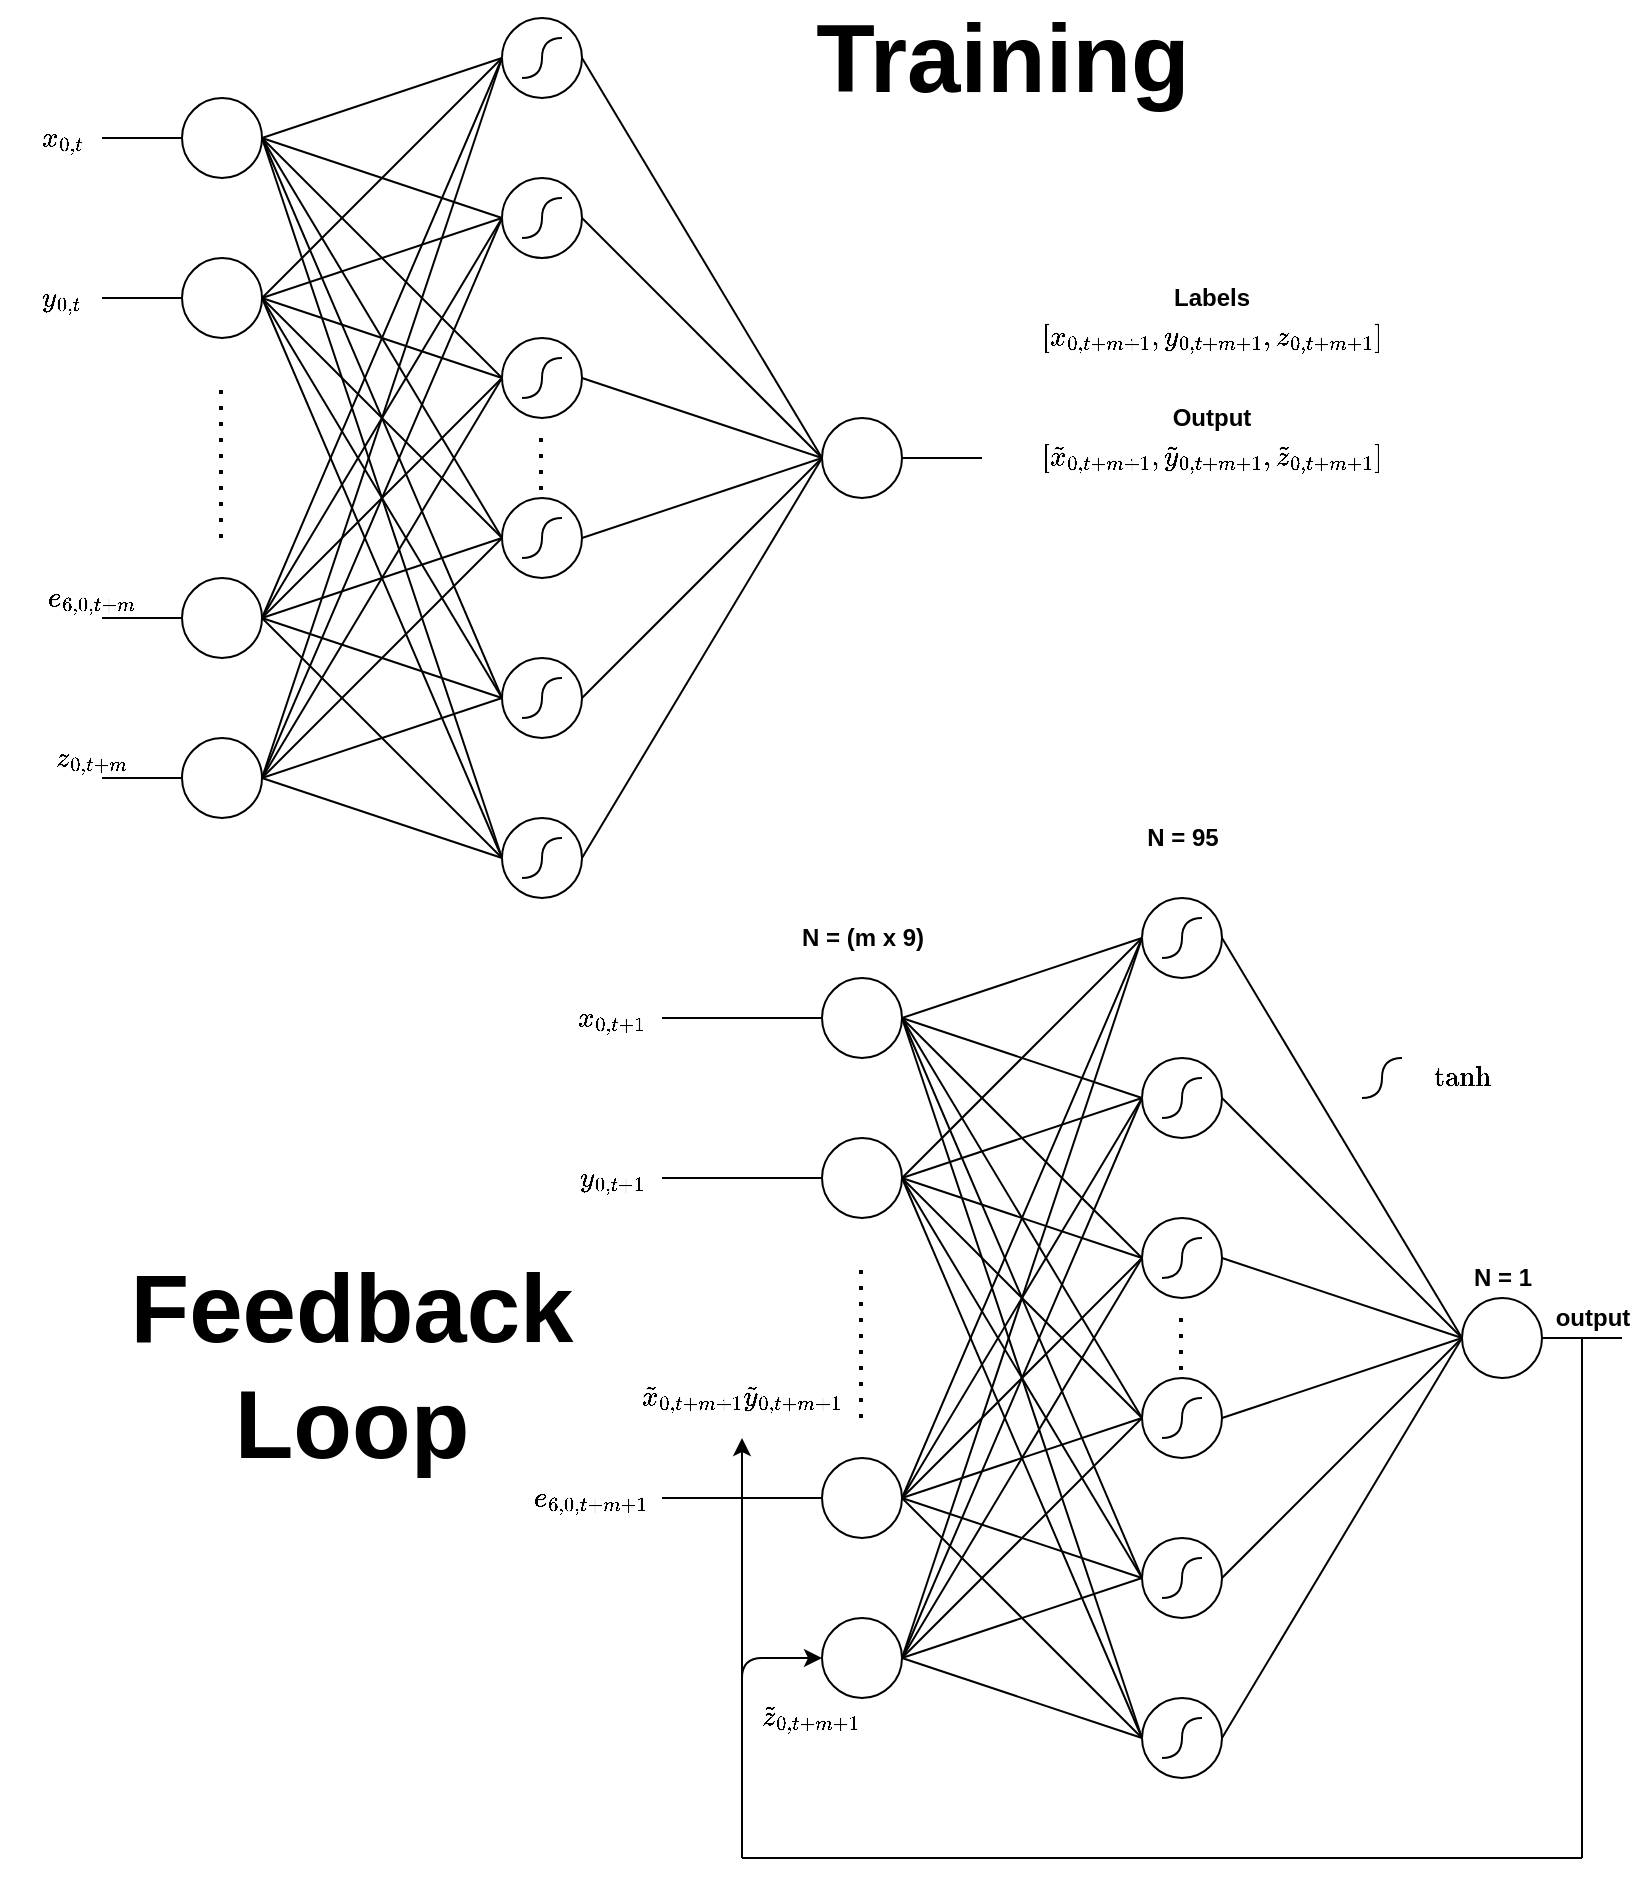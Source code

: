 <mxfile version="14.6.13" type="github">
  <diagram id="75dPjm92f2IvRjKOl9X8" name="Page-1">
    <mxGraphModel dx="1350" dy="804" grid="1" gridSize="10" guides="1" tooltips="1" connect="1" arrows="1" fold="1" page="1" pageScale="1" pageWidth="850" pageHeight="1100" math="1" shadow="0">
      <root>
        <mxCell id="0" />
        <mxCell id="1" parent="0" />
        <mxCell id="PwbdBzScDT-NYEQdXH_i-1" value="" style="ellipse;whiteSpace=wrap;html=1;aspect=fixed;" parent="1" vertex="1">
          <mxGeometry x="90" y="280" width="40" height="40" as="geometry" />
        </mxCell>
        <mxCell id="PwbdBzScDT-NYEQdXH_i-7" value="" style="ellipse;whiteSpace=wrap;html=1;aspect=fixed;" parent="1" vertex="1">
          <mxGeometry x="90" y="200" width="40" height="40" as="geometry" />
        </mxCell>
        <mxCell id="PwbdBzScDT-NYEQdXH_i-8" value="" style="ellipse;whiteSpace=wrap;html=1;aspect=fixed;" parent="1" vertex="1">
          <mxGeometry x="90" y="440" width="40" height="40" as="geometry" />
        </mxCell>
        <mxCell id="PwbdBzScDT-NYEQdXH_i-9" value="" style="ellipse;whiteSpace=wrap;html=1;aspect=fixed;" parent="1" vertex="1">
          <mxGeometry x="90" y="520" width="40" height="40" as="geometry" />
        </mxCell>
        <mxCell id="PwbdBzScDT-NYEQdXH_i-10" value="" style="endArrow=none;dashed=1;html=1;dashPattern=1 3;strokeWidth=2;" parent="1" edge="1">
          <mxGeometry width="50" height="50" relative="1" as="geometry">
            <mxPoint x="109.5" y="420" as="sourcePoint" />
            <mxPoint x="109.5" y="340" as="targetPoint" />
          </mxGeometry>
        </mxCell>
        <mxCell id="PwbdBzScDT-NYEQdXH_i-12" value="" style="ellipse;whiteSpace=wrap;html=1;aspect=fixed;" parent="1" vertex="1">
          <mxGeometry x="250" y="160" width="40" height="40" as="geometry" />
        </mxCell>
        <mxCell id="PwbdBzScDT-NYEQdXH_i-13" value="" style="ellipse;whiteSpace=wrap;html=1;aspect=fixed;" parent="1" vertex="1">
          <mxGeometry x="250" y="240" width="40" height="40" as="geometry" />
        </mxCell>
        <mxCell id="PwbdBzScDT-NYEQdXH_i-14" value="" style="ellipse;whiteSpace=wrap;html=1;aspect=fixed;" parent="1" vertex="1">
          <mxGeometry x="250" y="320" width="40" height="40" as="geometry" />
        </mxCell>
        <mxCell id="PwbdBzScDT-NYEQdXH_i-15" value="" style="ellipse;whiteSpace=wrap;html=1;aspect=fixed;" parent="1" vertex="1">
          <mxGeometry x="250" y="400" width="40" height="40" as="geometry" />
        </mxCell>
        <mxCell id="PwbdBzScDT-NYEQdXH_i-16" value="" style="ellipse;whiteSpace=wrap;html=1;aspect=fixed;" parent="1" vertex="1">
          <mxGeometry x="250" y="480" width="40" height="40" as="geometry" />
        </mxCell>
        <mxCell id="PwbdBzScDT-NYEQdXH_i-17" value="" style="ellipse;whiteSpace=wrap;html=1;aspect=fixed;" parent="1" vertex="1">
          <mxGeometry x="250" y="560" width="40" height="40" as="geometry" />
        </mxCell>
        <mxCell id="PwbdBzScDT-NYEQdXH_i-18" value="" style="endArrow=none;dashed=1;html=1;dashPattern=1 3;strokeWidth=2;" parent="1" edge="1">
          <mxGeometry width="50" height="50" relative="1" as="geometry">
            <mxPoint x="269.5" y="396" as="sourcePoint" />
            <mxPoint x="269.5" y="366" as="targetPoint" />
          </mxGeometry>
        </mxCell>
        <mxCell id="PwbdBzScDT-NYEQdXH_i-19" value="" style="endArrow=none;html=1;exitX=1;exitY=0.5;exitDx=0;exitDy=0;entryX=0;entryY=0.5;entryDx=0;entryDy=0;" parent="1" source="PwbdBzScDT-NYEQdXH_i-7" target="PwbdBzScDT-NYEQdXH_i-12" edge="1">
          <mxGeometry width="50" height="50" relative="1" as="geometry">
            <mxPoint x="160" y="240" as="sourcePoint" />
            <mxPoint x="210" y="190" as="targetPoint" />
          </mxGeometry>
        </mxCell>
        <mxCell id="PwbdBzScDT-NYEQdXH_i-20" value="" style="endArrow=none;html=1;exitX=1;exitY=0.5;exitDx=0;exitDy=0;entryX=0;entryY=0.5;entryDx=0;entryDy=0;" parent="1" source="PwbdBzScDT-NYEQdXH_i-7" target="PwbdBzScDT-NYEQdXH_i-13" edge="1">
          <mxGeometry width="50" height="50" relative="1" as="geometry">
            <mxPoint x="140" y="230" as="sourcePoint" />
            <mxPoint x="260" y="190" as="targetPoint" />
          </mxGeometry>
        </mxCell>
        <mxCell id="PwbdBzScDT-NYEQdXH_i-21" value="" style="endArrow=none;html=1;exitX=1;exitY=0.5;exitDx=0;exitDy=0;entryX=0;entryY=0.5;entryDx=0;entryDy=0;" parent="1" source="PwbdBzScDT-NYEQdXH_i-7" target="PwbdBzScDT-NYEQdXH_i-14" edge="1">
          <mxGeometry width="50" height="50" relative="1" as="geometry">
            <mxPoint x="140" y="230" as="sourcePoint" />
            <mxPoint x="260" y="270" as="targetPoint" />
          </mxGeometry>
        </mxCell>
        <mxCell id="PwbdBzScDT-NYEQdXH_i-22" value="" style="endArrow=none;html=1;exitX=1;exitY=0.5;exitDx=0;exitDy=0;entryX=0;entryY=0.5;entryDx=0;entryDy=0;" parent="1" source="PwbdBzScDT-NYEQdXH_i-7" target="PwbdBzScDT-NYEQdXH_i-15" edge="1">
          <mxGeometry width="50" height="50" relative="1" as="geometry">
            <mxPoint x="140" y="230" as="sourcePoint" />
            <mxPoint x="260" y="350" as="targetPoint" />
          </mxGeometry>
        </mxCell>
        <mxCell id="PwbdBzScDT-NYEQdXH_i-23" value="" style="endArrow=none;html=1;exitX=1;exitY=0.5;exitDx=0;exitDy=0;entryX=0;entryY=0.5;entryDx=0;entryDy=0;" parent="1" source="PwbdBzScDT-NYEQdXH_i-7" target="PwbdBzScDT-NYEQdXH_i-16" edge="1">
          <mxGeometry width="50" height="50" relative="1" as="geometry">
            <mxPoint x="140" y="230" as="sourcePoint" />
            <mxPoint x="260" y="430" as="targetPoint" />
          </mxGeometry>
        </mxCell>
        <mxCell id="PwbdBzScDT-NYEQdXH_i-24" value="" style="endArrow=none;html=1;exitX=1;exitY=0.5;exitDx=0;exitDy=0;entryX=0;entryY=0.5;entryDx=0;entryDy=0;" parent="1" source="PwbdBzScDT-NYEQdXH_i-7" target="PwbdBzScDT-NYEQdXH_i-17" edge="1">
          <mxGeometry width="50" height="50" relative="1" as="geometry">
            <mxPoint x="140" y="230" as="sourcePoint" />
            <mxPoint x="260" y="510" as="targetPoint" />
          </mxGeometry>
        </mxCell>
        <mxCell id="PwbdBzScDT-NYEQdXH_i-25" value="" style="endArrow=none;html=1;exitX=1;exitY=0.5;exitDx=0;exitDy=0;entryX=0;entryY=0.5;entryDx=0;entryDy=0;" parent="1" source="PwbdBzScDT-NYEQdXH_i-1" target="PwbdBzScDT-NYEQdXH_i-13" edge="1">
          <mxGeometry width="50" height="50" relative="1" as="geometry">
            <mxPoint x="140" y="230" as="sourcePoint" />
            <mxPoint x="260" y="590" as="targetPoint" />
          </mxGeometry>
        </mxCell>
        <mxCell id="PwbdBzScDT-NYEQdXH_i-26" value="" style="endArrow=none;html=1;exitX=1;exitY=0.5;exitDx=0;exitDy=0;entryX=0;entryY=0.5;entryDx=0;entryDy=0;" parent="1" source="PwbdBzScDT-NYEQdXH_i-8" target="PwbdBzScDT-NYEQdXH_i-13" edge="1">
          <mxGeometry width="50" height="50" relative="1" as="geometry">
            <mxPoint x="140" y="310" as="sourcePoint" />
            <mxPoint x="260" y="270" as="targetPoint" />
          </mxGeometry>
        </mxCell>
        <mxCell id="PwbdBzScDT-NYEQdXH_i-27" value="" style="endArrow=none;html=1;exitX=1;exitY=0.5;exitDx=0;exitDy=0;entryX=0;entryY=0.5;entryDx=0;entryDy=0;" parent="1" source="PwbdBzScDT-NYEQdXH_i-9" target="PwbdBzScDT-NYEQdXH_i-13" edge="1">
          <mxGeometry width="50" height="50" relative="1" as="geometry">
            <mxPoint x="140" y="470" as="sourcePoint" />
            <mxPoint x="260" y="270" as="targetPoint" />
          </mxGeometry>
        </mxCell>
        <mxCell id="PwbdBzScDT-NYEQdXH_i-28" value="" style="endArrow=none;html=1;exitX=1;exitY=0.5;exitDx=0;exitDy=0;entryX=0;entryY=0.5;entryDx=0;entryDy=0;" parent="1" source="PwbdBzScDT-NYEQdXH_i-1" target="PwbdBzScDT-NYEQdXH_i-14" edge="1">
          <mxGeometry width="50" height="50" relative="1" as="geometry">
            <mxPoint x="140" y="550" as="sourcePoint" />
            <mxPoint x="260" y="270" as="targetPoint" />
          </mxGeometry>
        </mxCell>
        <mxCell id="PwbdBzScDT-NYEQdXH_i-29" value="" style="endArrow=none;html=1;exitX=1;exitY=0.5;exitDx=0;exitDy=0;entryX=0;entryY=0.5;entryDx=0;entryDy=0;" parent="1" source="PwbdBzScDT-NYEQdXH_i-1" target="PwbdBzScDT-NYEQdXH_i-15" edge="1">
          <mxGeometry width="50" height="50" relative="1" as="geometry">
            <mxPoint x="140" y="310" as="sourcePoint" />
            <mxPoint x="260" y="350" as="targetPoint" />
          </mxGeometry>
        </mxCell>
        <mxCell id="PwbdBzScDT-NYEQdXH_i-30" value="" style="endArrow=none;html=1;exitX=1;exitY=0.5;exitDx=0;exitDy=0;entryX=0;entryY=0.5;entryDx=0;entryDy=0;" parent="1" source="PwbdBzScDT-NYEQdXH_i-1" target="PwbdBzScDT-NYEQdXH_i-16" edge="1">
          <mxGeometry width="50" height="50" relative="1" as="geometry">
            <mxPoint x="140" y="310" as="sourcePoint" />
            <mxPoint x="260" y="430" as="targetPoint" />
          </mxGeometry>
        </mxCell>
        <mxCell id="PwbdBzScDT-NYEQdXH_i-31" value="" style="endArrow=none;html=1;exitX=1;exitY=0.5;exitDx=0;exitDy=0;entryX=0;entryY=0.5;entryDx=0;entryDy=0;" parent="1" source="PwbdBzScDT-NYEQdXH_i-1" target="PwbdBzScDT-NYEQdXH_i-17" edge="1">
          <mxGeometry width="50" height="50" relative="1" as="geometry">
            <mxPoint x="140" y="310" as="sourcePoint" />
            <mxPoint x="260" y="510" as="targetPoint" />
          </mxGeometry>
        </mxCell>
        <mxCell id="PwbdBzScDT-NYEQdXH_i-32" value="" style="endArrow=none;html=1;exitX=1;exitY=0.5;exitDx=0;exitDy=0;entryX=0;entryY=0.5;entryDx=0;entryDy=0;" parent="1" source="PwbdBzScDT-NYEQdXH_i-8" target="PwbdBzScDT-NYEQdXH_i-14" edge="1">
          <mxGeometry width="50" height="50" relative="1" as="geometry">
            <mxPoint x="140" y="310" as="sourcePoint" />
            <mxPoint x="260" y="590" as="targetPoint" />
          </mxGeometry>
        </mxCell>
        <mxCell id="PwbdBzScDT-NYEQdXH_i-33" value="" style="endArrow=none;html=1;exitX=1;exitY=0.5;exitDx=0;exitDy=0;entryX=0;entryY=0.5;entryDx=0;entryDy=0;" parent="1" source="PwbdBzScDT-NYEQdXH_i-9" target="PwbdBzScDT-NYEQdXH_i-14" edge="1">
          <mxGeometry width="50" height="50" relative="1" as="geometry">
            <mxPoint x="140" y="470" as="sourcePoint" />
            <mxPoint x="260" y="350" as="targetPoint" />
          </mxGeometry>
        </mxCell>
        <mxCell id="PwbdBzScDT-NYEQdXH_i-34" value="" style="endArrow=none;html=1;exitX=1;exitY=0.5;exitDx=0;exitDy=0;entryX=0;entryY=0.5;entryDx=0;entryDy=0;" parent="1" source="PwbdBzScDT-NYEQdXH_i-8" target="PwbdBzScDT-NYEQdXH_i-15" edge="1">
          <mxGeometry width="50" height="50" relative="1" as="geometry">
            <mxPoint x="140" y="550" as="sourcePoint" />
            <mxPoint x="260" y="350" as="targetPoint" />
          </mxGeometry>
        </mxCell>
        <mxCell id="PwbdBzScDT-NYEQdXH_i-35" value="" style="endArrow=none;html=1;exitX=1;exitY=0.5;exitDx=0;exitDy=0;entryX=0;entryY=0.5;entryDx=0;entryDy=0;" parent="1" source="PwbdBzScDT-NYEQdXH_i-8" target="PwbdBzScDT-NYEQdXH_i-16" edge="1">
          <mxGeometry width="50" height="50" relative="1" as="geometry">
            <mxPoint x="140" y="470" as="sourcePoint" />
            <mxPoint x="260" y="430" as="targetPoint" />
          </mxGeometry>
        </mxCell>
        <mxCell id="PwbdBzScDT-NYEQdXH_i-36" value="" style="endArrow=none;html=1;exitX=1;exitY=0.5;exitDx=0;exitDy=0;entryX=0;entryY=0.5;entryDx=0;entryDy=0;" parent="1" source="PwbdBzScDT-NYEQdXH_i-8" target="PwbdBzScDT-NYEQdXH_i-17" edge="1">
          <mxGeometry width="50" height="50" relative="1" as="geometry">
            <mxPoint x="140" y="470" as="sourcePoint" />
            <mxPoint x="260" y="510" as="targetPoint" />
          </mxGeometry>
        </mxCell>
        <mxCell id="PwbdBzScDT-NYEQdXH_i-37" value="" style="endArrow=none;html=1;exitX=1;exitY=0.5;exitDx=0;exitDy=0;entryX=0;entryY=0.5;entryDx=0;entryDy=0;" parent="1" source="PwbdBzScDT-NYEQdXH_i-9" target="PwbdBzScDT-NYEQdXH_i-15" edge="1">
          <mxGeometry width="50" height="50" relative="1" as="geometry">
            <mxPoint x="140" y="470" as="sourcePoint" />
            <mxPoint x="260" y="590" as="targetPoint" />
          </mxGeometry>
        </mxCell>
        <mxCell id="PwbdBzScDT-NYEQdXH_i-38" value="" style="endArrow=none;html=1;exitX=1;exitY=0.5;exitDx=0;exitDy=0;entryX=0;entryY=0.5;entryDx=0;entryDy=0;" parent="1" source="PwbdBzScDT-NYEQdXH_i-9" target="PwbdBzScDT-NYEQdXH_i-16" edge="1">
          <mxGeometry width="50" height="50" relative="1" as="geometry">
            <mxPoint x="140" y="550" as="sourcePoint" />
            <mxPoint x="260" y="430" as="targetPoint" />
          </mxGeometry>
        </mxCell>
        <mxCell id="PwbdBzScDT-NYEQdXH_i-39" value="" style="endArrow=none;html=1;exitX=1;exitY=0.5;exitDx=0;exitDy=0;entryX=0;entryY=0.5;entryDx=0;entryDy=0;" parent="1" source="PwbdBzScDT-NYEQdXH_i-9" target="PwbdBzScDT-NYEQdXH_i-17" edge="1">
          <mxGeometry width="50" height="50" relative="1" as="geometry">
            <mxPoint x="140" y="550" as="sourcePoint" />
            <mxPoint x="260" y="510" as="targetPoint" />
          </mxGeometry>
        </mxCell>
        <mxCell id="PwbdBzScDT-NYEQdXH_i-40" value="" style="endArrow=none;html=1;entryX=0;entryY=0.5;entryDx=0;entryDy=0;exitX=1;exitY=0.5;exitDx=0;exitDy=0;" parent="1" source="PwbdBzScDT-NYEQdXH_i-1" target="PwbdBzScDT-NYEQdXH_i-12" edge="1">
          <mxGeometry width="50" height="50" relative="1" as="geometry">
            <mxPoint x="210" y="230" as="sourcePoint" />
            <mxPoint x="260" y="190" as="targetPoint" />
          </mxGeometry>
        </mxCell>
        <mxCell id="PwbdBzScDT-NYEQdXH_i-41" value="" style="endArrow=none;html=1;entryX=0;entryY=0.5;entryDx=0;entryDy=0;exitX=1;exitY=0.5;exitDx=0;exitDy=0;" parent="1" source="PwbdBzScDT-NYEQdXH_i-8" target="PwbdBzScDT-NYEQdXH_i-12" edge="1">
          <mxGeometry width="50" height="50" relative="1" as="geometry">
            <mxPoint x="140" y="310" as="sourcePoint" />
            <mxPoint x="260" y="190" as="targetPoint" />
          </mxGeometry>
        </mxCell>
        <mxCell id="PwbdBzScDT-NYEQdXH_i-42" value="" style="endArrow=none;html=1;entryX=0;entryY=0.5;entryDx=0;entryDy=0;exitX=1;exitY=0.5;exitDx=0;exitDy=0;" parent="1" source="PwbdBzScDT-NYEQdXH_i-9" target="PwbdBzScDT-NYEQdXH_i-12" edge="1">
          <mxGeometry width="50" height="50" relative="1" as="geometry">
            <mxPoint x="140" y="470" as="sourcePoint" />
            <mxPoint x="260" y="190" as="targetPoint" />
          </mxGeometry>
        </mxCell>
        <mxCell id="PwbdBzScDT-NYEQdXH_i-43" value="" style="ellipse;whiteSpace=wrap;html=1;aspect=fixed;" parent="1" vertex="1">
          <mxGeometry x="410" y="360" width="40" height="40" as="geometry" />
        </mxCell>
        <mxCell id="PwbdBzScDT-NYEQdXH_i-44" value="" style="curved=1;endArrow=none;html=1;endFill=0;" parent="1" edge="1">
          <mxGeometry width="50" height="50" relative="1" as="geometry">
            <mxPoint x="260" y="190" as="sourcePoint" />
            <mxPoint x="280" y="170" as="targetPoint" />
            <Array as="points">
              <mxPoint x="270" y="190" />
              <mxPoint x="270" y="170" />
            </Array>
          </mxGeometry>
        </mxCell>
        <mxCell id="PwbdBzScDT-NYEQdXH_i-46" value="" style="curved=1;endArrow=none;html=1;endFill=0;" parent="1" edge="1">
          <mxGeometry width="50" height="50" relative="1" as="geometry">
            <mxPoint x="260" y="270" as="sourcePoint" />
            <mxPoint x="280" y="250" as="targetPoint" />
            <Array as="points">
              <mxPoint x="270" y="270" />
              <mxPoint x="270" y="250" />
            </Array>
          </mxGeometry>
        </mxCell>
        <mxCell id="PwbdBzScDT-NYEQdXH_i-47" value="" style="curved=1;endArrow=none;html=1;endFill=0;" parent="1" edge="1">
          <mxGeometry width="50" height="50" relative="1" as="geometry">
            <mxPoint x="260" y="350" as="sourcePoint" />
            <mxPoint x="280" y="330" as="targetPoint" />
            <Array as="points">
              <mxPoint x="270" y="350" />
              <mxPoint x="270" y="330" />
            </Array>
          </mxGeometry>
        </mxCell>
        <mxCell id="PwbdBzScDT-NYEQdXH_i-48" value="" style="curved=1;endArrow=none;html=1;endFill=0;" parent="1" edge="1">
          <mxGeometry width="50" height="50" relative="1" as="geometry">
            <mxPoint x="260" y="430" as="sourcePoint" />
            <mxPoint x="280" y="410" as="targetPoint" />
            <Array as="points">
              <mxPoint x="270" y="430" />
              <mxPoint x="270" y="410" />
            </Array>
          </mxGeometry>
        </mxCell>
        <mxCell id="PwbdBzScDT-NYEQdXH_i-49" value="" style="curved=1;endArrow=none;html=1;endFill=0;" parent="1" edge="1">
          <mxGeometry width="50" height="50" relative="1" as="geometry">
            <mxPoint x="260" y="510" as="sourcePoint" />
            <mxPoint x="280" y="490" as="targetPoint" />
            <Array as="points">
              <mxPoint x="270" y="510" />
              <mxPoint x="270" y="490" />
            </Array>
          </mxGeometry>
        </mxCell>
        <mxCell id="PwbdBzScDT-NYEQdXH_i-50" value="" style="curved=1;endArrow=none;html=1;endFill=0;" parent="1" edge="1">
          <mxGeometry width="50" height="50" relative="1" as="geometry">
            <mxPoint x="260" y="590" as="sourcePoint" />
            <mxPoint x="280" y="570" as="targetPoint" />
            <Array as="points">
              <mxPoint x="270" y="590" />
              <mxPoint x="270" y="570" />
            </Array>
          </mxGeometry>
        </mxCell>
        <mxCell id="PwbdBzScDT-NYEQdXH_i-51" value="" style="endArrow=none;html=1;entryX=0;entryY=0.5;entryDx=0;entryDy=0;exitX=1;exitY=0.5;exitDx=0;exitDy=0;" parent="1" source="PwbdBzScDT-NYEQdXH_i-17" target="PwbdBzScDT-NYEQdXH_i-43" edge="1">
          <mxGeometry width="50" height="50" relative="1" as="geometry">
            <mxPoint x="370" y="480" as="sourcePoint" />
            <mxPoint x="420" y="430" as="targetPoint" />
          </mxGeometry>
        </mxCell>
        <mxCell id="PwbdBzScDT-NYEQdXH_i-52" value="" style="endArrow=none;html=1;entryX=0;entryY=0.5;entryDx=0;entryDy=0;exitX=1;exitY=0.5;exitDx=0;exitDy=0;" parent="1" source="PwbdBzScDT-NYEQdXH_i-16" target="PwbdBzScDT-NYEQdXH_i-43" edge="1">
          <mxGeometry width="50" height="50" relative="1" as="geometry">
            <mxPoint x="300" y="590" as="sourcePoint" />
            <mxPoint x="420" y="390" as="targetPoint" />
          </mxGeometry>
        </mxCell>
        <mxCell id="PwbdBzScDT-NYEQdXH_i-53" value="" style="endArrow=none;html=1;entryX=0;entryY=0.5;entryDx=0;entryDy=0;exitX=1;exitY=0.5;exitDx=0;exitDy=0;" parent="1" source="PwbdBzScDT-NYEQdXH_i-15" target="PwbdBzScDT-NYEQdXH_i-43" edge="1">
          <mxGeometry width="50" height="50" relative="1" as="geometry">
            <mxPoint x="300" y="510" as="sourcePoint" />
            <mxPoint x="420" y="390" as="targetPoint" />
          </mxGeometry>
        </mxCell>
        <mxCell id="PwbdBzScDT-NYEQdXH_i-54" value="" style="endArrow=none;html=1;entryX=0;entryY=0.5;entryDx=0;entryDy=0;exitX=1;exitY=0.5;exitDx=0;exitDy=0;" parent="1" source="PwbdBzScDT-NYEQdXH_i-14" target="PwbdBzScDT-NYEQdXH_i-43" edge="1">
          <mxGeometry width="50" height="50" relative="1" as="geometry">
            <mxPoint x="300" y="430" as="sourcePoint" />
            <mxPoint x="420" y="390" as="targetPoint" />
          </mxGeometry>
        </mxCell>
        <mxCell id="PwbdBzScDT-NYEQdXH_i-55" value="" style="endArrow=none;html=1;entryX=0;entryY=0.5;entryDx=0;entryDy=0;exitX=1;exitY=0.5;exitDx=0;exitDy=0;" parent="1" source="PwbdBzScDT-NYEQdXH_i-13" target="PwbdBzScDT-NYEQdXH_i-43" edge="1">
          <mxGeometry width="50" height="50" relative="1" as="geometry">
            <mxPoint x="300" y="350" as="sourcePoint" />
            <mxPoint x="420" y="390" as="targetPoint" />
          </mxGeometry>
        </mxCell>
        <mxCell id="PwbdBzScDT-NYEQdXH_i-56" value="" style="endArrow=none;html=1;entryX=0;entryY=0.5;entryDx=0;entryDy=0;exitX=1;exitY=0.5;exitDx=0;exitDy=0;" parent="1" source="PwbdBzScDT-NYEQdXH_i-12" target="PwbdBzScDT-NYEQdXH_i-43" edge="1">
          <mxGeometry width="50" height="50" relative="1" as="geometry">
            <mxPoint x="300" y="270" as="sourcePoint" />
            <mxPoint x="420" y="390" as="targetPoint" />
          </mxGeometry>
        </mxCell>
        <mxCell id="PwbdBzScDT-NYEQdXH_i-57" value="" style="endArrow=none;html=1;exitX=1;exitY=0.5;exitDx=0;exitDy=0;" parent="1" source="PwbdBzScDT-NYEQdXH_i-43" edge="1">
          <mxGeometry width="50" height="50" relative="1" as="geometry">
            <mxPoint x="490" y="390" as="sourcePoint" />
            <mxPoint x="490" y="380" as="targetPoint" />
          </mxGeometry>
        </mxCell>
        <mxCell id="PwbdBzScDT-NYEQdXH_i-58" value="" style="endArrow=none;html=1;entryX=0;entryY=0.5;entryDx=0;entryDy=0;" parent="1" target="PwbdBzScDT-NYEQdXH_i-7" edge="1">
          <mxGeometry width="50" height="50" relative="1" as="geometry">
            <mxPoint x="50" y="220" as="sourcePoint" />
            <mxPoint x="70" y="219.5" as="targetPoint" />
          </mxGeometry>
        </mxCell>
        <mxCell id="PwbdBzScDT-NYEQdXH_i-59" value="" style="endArrow=none;html=1;entryX=0;entryY=0.5;entryDx=0;entryDy=0;" parent="1" target="PwbdBzScDT-NYEQdXH_i-1" edge="1">
          <mxGeometry width="50" height="50" relative="1" as="geometry">
            <mxPoint x="50" y="300" as="sourcePoint" />
            <mxPoint x="80" y="299.5" as="targetPoint" />
          </mxGeometry>
        </mxCell>
        <mxCell id="PwbdBzScDT-NYEQdXH_i-60" value="" style="endArrow=none;html=1;entryX=0;entryY=0.5;entryDx=0;entryDy=0;" parent="1" target="PwbdBzScDT-NYEQdXH_i-8" edge="1">
          <mxGeometry width="50" height="50" relative="1" as="geometry">
            <mxPoint x="50" y="460" as="sourcePoint" />
            <mxPoint x="80" y="459.5" as="targetPoint" />
          </mxGeometry>
        </mxCell>
        <mxCell id="PwbdBzScDT-NYEQdXH_i-61" value="" style="endArrow=none;html=1;entryX=0;entryY=0.5;entryDx=0;entryDy=0;" parent="1" target="PwbdBzScDT-NYEQdXH_i-9" edge="1">
          <mxGeometry width="50" height="50" relative="1" as="geometry">
            <mxPoint x="50" y="540" as="sourcePoint" />
            <mxPoint x="80" y="539.5" as="targetPoint" />
          </mxGeometry>
        </mxCell>
        <mxCell id="PwbdBzScDT-NYEQdXH_i-63" value="" style="ellipse;whiteSpace=wrap;html=1;aspect=fixed;" parent="1" vertex="1">
          <mxGeometry x="410" y="720" width="40" height="40" as="geometry" />
        </mxCell>
        <mxCell id="PwbdBzScDT-NYEQdXH_i-64" value="" style="ellipse;whiteSpace=wrap;html=1;aspect=fixed;" parent="1" vertex="1">
          <mxGeometry x="410" y="640" width="40" height="40" as="geometry" />
        </mxCell>
        <mxCell id="PwbdBzScDT-NYEQdXH_i-65" value="" style="ellipse;whiteSpace=wrap;html=1;aspect=fixed;" parent="1" vertex="1">
          <mxGeometry x="410" y="880" width="40" height="40" as="geometry" />
        </mxCell>
        <mxCell id="PwbdBzScDT-NYEQdXH_i-66" value="" style="ellipse;whiteSpace=wrap;html=1;aspect=fixed;" parent="1" vertex="1">
          <mxGeometry x="410" y="960" width="40" height="40" as="geometry" />
        </mxCell>
        <mxCell id="PwbdBzScDT-NYEQdXH_i-67" value="" style="endArrow=none;dashed=1;html=1;dashPattern=1 3;strokeWidth=2;" parent="1" edge="1">
          <mxGeometry width="50" height="50" relative="1" as="geometry">
            <mxPoint x="429.5" y="860" as="sourcePoint" />
            <mxPoint x="429.5" y="780" as="targetPoint" />
          </mxGeometry>
        </mxCell>
        <mxCell id="PwbdBzScDT-NYEQdXH_i-68" value="" style="ellipse;whiteSpace=wrap;html=1;aspect=fixed;" parent="1" vertex="1">
          <mxGeometry x="570" y="600" width="40" height="40" as="geometry" />
        </mxCell>
        <mxCell id="PwbdBzScDT-NYEQdXH_i-69" value="" style="ellipse;whiteSpace=wrap;html=1;aspect=fixed;" parent="1" vertex="1">
          <mxGeometry x="570" y="680" width="40" height="40" as="geometry" />
        </mxCell>
        <mxCell id="PwbdBzScDT-NYEQdXH_i-70" value="" style="ellipse;whiteSpace=wrap;html=1;aspect=fixed;" parent="1" vertex="1">
          <mxGeometry x="570" y="760" width="40" height="40" as="geometry" />
        </mxCell>
        <mxCell id="PwbdBzScDT-NYEQdXH_i-71" value="" style="ellipse;whiteSpace=wrap;html=1;aspect=fixed;" parent="1" vertex="1">
          <mxGeometry x="570" y="840" width="40" height="40" as="geometry" />
        </mxCell>
        <mxCell id="PwbdBzScDT-NYEQdXH_i-72" value="" style="ellipse;whiteSpace=wrap;html=1;aspect=fixed;" parent="1" vertex="1">
          <mxGeometry x="570" y="920" width="40" height="40" as="geometry" />
        </mxCell>
        <mxCell id="PwbdBzScDT-NYEQdXH_i-73" value="" style="ellipse;whiteSpace=wrap;html=1;aspect=fixed;" parent="1" vertex="1">
          <mxGeometry x="570" y="1000" width="40" height="40" as="geometry" />
        </mxCell>
        <mxCell id="PwbdBzScDT-NYEQdXH_i-74" value="" style="endArrow=none;dashed=1;html=1;dashPattern=1 3;strokeWidth=2;" parent="1" edge="1">
          <mxGeometry width="50" height="50" relative="1" as="geometry">
            <mxPoint x="589.5" y="836" as="sourcePoint" />
            <mxPoint x="589.5" y="806" as="targetPoint" />
          </mxGeometry>
        </mxCell>
        <mxCell id="PwbdBzScDT-NYEQdXH_i-75" value="" style="endArrow=none;html=1;exitX=1;exitY=0.5;exitDx=0;exitDy=0;entryX=0;entryY=0.5;entryDx=0;entryDy=0;" parent="1" source="PwbdBzScDT-NYEQdXH_i-64" target="PwbdBzScDT-NYEQdXH_i-68" edge="1">
          <mxGeometry width="50" height="50" relative="1" as="geometry">
            <mxPoint x="480" y="680" as="sourcePoint" />
            <mxPoint x="530" y="630" as="targetPoint" />
          </mxGeometry>
        </mxCell>
        <mxCell id="PwbdBzScDT-NYEQdXH_i-76" value="" style="endArrow=none;html=1;exitX=1;exitY=0.5;exitDx=0;exitDy=0;entryX=0;entryY=0.5;entryDx=0;entryDy=0;" parent="1" source="PwbdBzScDT-NYEQdXH_i-64" target="PwbdBzScDT-NYEQdXH_i-69" edge="1">
          <mxGeometry width="50" height="50" relative="1" as="geometry">
            <mxPoint x="460" y="670" as="sourcePoint" />
            <mxPoint x="580" y="630" as="targetPoint" />
          </mxGeometry>
        </mxCell>
        <mxCell id="PwbdBzScDT-NYEQdXH_i-77" value="" style="endArrow=none;html=1;exitX=1;exitY=0.5;exitDx=0;exitDy=0;entryX=0;entryY=0.5;entryDx=0;entryDy=0;" parent="1" source="PwbdBzScDT-NYEQdXH_i-64" target="PwbdBzScDT-NYEQdXH_i-70" edge="1">
          <mxGeometry width="50" height="50" relative="1" as="geometry">
            <mxPoint x="460" y="670" as="sourcePoint" />
            <mxPoint x="580" y="710" as="targetPoint" />
          </mxGeometry>
        </mxCell>
        <mxCell id="PwbdBzScDT-NYEQdXH_i-78" value="" style="endArrow=none;html=1;exitX=1;exitY=0.5;exitDx=0;exitDy=0;entryX=0;entryY=0.5;entryDx=0;entryDy=0;" parent="1" source="PwbdBzScDT-NYEQdXH_i-64" target="PwbdBzScDT-NYEQdXH_i-71" edge="1">
          <mxGeometry width="50" height="50" relative="1" as="geometry">
            <mxPoint x="460" y="670" as="sourcePoint" />
            <mxPoint x="580" y="790" as="targetPoint" />
          </mxGeometry>
        </mxCell>
        <mxCell id="PwbdBzScDT-NYEQdXH_i-79" value="" style="endArrow=none;html=1;exitX=1;exitY=0.5;exitDx=0;exitDy=0;entryX=0;entryY=0.5;entryDx=0;entryDy=0;" parent="1" source="PwbdBzScDT-NYEQdXH_i-64" target="PwbdBzScDT-NYEQdXH_i-72" edge="1">
          <mxGeometry width="50" height="50" relative="1" as="geometry">
            <mxPoint x="460" y="670" as="sourcePoint" />
            <mxPoint x="580" y="870" as="targetPoint" />
          </mxGeometry>
        </mxCell>
        <mxCell id="PwbdBzScDT-NYEQdXH_i-80" value="" style="endArrow=none;html=1;exitX=1;exitY=0.5;exitDx=0;exitDy=0;entryX=0;entryY=0.5;entryDx=0;entryDy=0;" parent="1" source="PwbdBzScDT-NYEQdXH_i-64" target="PwbdBzScDT-NYEQdXH_i-73" edge="1">
          <mxGeometry width="50" height="50" relative="1" as="geometry">
            <mxPoint x="460" y="670" as="sourcePoint" />
            <mxPoint x="580" y="950" as="targetPoint" />
          </mxGeometry>
        </mxCell>
        <mxCell id="PwbdBzScDT-NYEQdXH_i-81" value="" style="endArrow=none;html=1;exitX=1;exitY=0.5;exitDx=0;exitDy=0;entryX=0;entryY=0.5;entryDx=0;entryDy=0;" parent="1" source="PwbdBzScDT-NYEQdXH_i-63" target="PwbdBzScDT-NYEQdXH_i-69" edge="1">
          <mxGeometry width="50" height="50" relative="1" as="geometry">
            <mxPoint x="460" y="670" as="sourcePoint" />
            <mxPoint x="580" y="1030" as="targetPoint" />
          </mxGeometry>
        </mxCell>
        <mxCell id="PwbdBzScDT-NYEQdXH_i-82" value="" style="endArrow=none;html=1;exitX=1;exitY=0.5;exitDx=0;exitDy=0;entryX=0;entryY=0.5;entryDx=0;entryDy=0;" parent="1" source="PwbdBzScDT-NYEQdXH_i-65" target="PwbdBzScDT-NYEQdXH_i-69" edge="1">
          <mxGeometry width="50" height="50" relative="1" as="geometry">
            <mxPoint x="460" y="750" as="sourcePoint" />
            <mxPoint x="580" y="710" as="targetPoint" />
          </mxGeometry>
        </mxCell>
        <mxCell id="PwbdBzScDT-NYEQdXH_i-83" value="" style="endArrow=none;html=1;exitX=1;exitY=0.5;exitDx=0;exitDy=0;entryX=0;entryY=0.5;entryDx=0;entryDy=0;" parent="1" source="PwbdBzScDT-NYEQdXH_i-66" target="PwbdBzScDT-NYEQdXH_i-69" edge="1">
          <mxGeometry width="50" height="50" relative="1" as="geometry">
            <mxPoint x="460" y="910" as="sourcePoint" />
            <mxPoint x="580" y="710" as="targetPoint" />
          </mxGeometry>
        </mxCell>
        <mxCell id="PwbdBzScDT-NYEQdXH_i-84" value="" style="endArrow=none;html=1;exitX=1;exitY=0.5;exitDx=0;exitDy=0;entryX=0;entryY=0.5;entryDx=0;entryDy=0;" parent="1" source="PwbdBzScDT-NYEQdXH_i-63" target="PwbdBzScDT-NYEQdXH_i-70" edge="1">
          <mxGeometry width="50" height="50" relative="1" as="geometry">
            <mxPoint x="460" y="990" as="sourcePoint" />
            <mxPoint x="580" y="710" as="targetPoint" />
          </mxGeometry>
        </mxCell>
        <mxCell id="PwbdBzScDT-NYEQdXH_i-85" value="" style="endArrow=none;html=1;exitX=1;exitY=0.5;exitDx=0;exitDy=0;entryX=0;entryY=0.5;entryDx=0;entryDy=0;" parent="1" source="PwbdBzScDT-NYEQdXH_i-63" target="PwbdBzScDT-NYEQdXH_i-71" edge="1">
          <mxGeometry width="50" height="50" relative="1" as="geometry">
            <mxPoint x="460" y="750" as="sourcePoint" />
            <mxPoint x="580" y="790" as="targetPoint" />
          </mxGeometry>
        </mxCell>
        <mxCell id="PwbdBzScDT-NYEQdXH_i-86" value="" style="endArrow=none;html=1;exitX=1;exitY=0.5;exitDx=0;exitDy=0;entryX=0;entryY=0.5;entryDx=0;entryDy=0;" parent="1" source="PwbdBzScDT-NYEQdXH_i-63" target="PwbdBzScDT-NYEQdXH_i-72" edge="1">
          <mxGeometry width="50" height="50" relative="1" as="geometry">
            <mxPoint x="460" y="750" as="sourcePoint" />
            <mxPoint x="580" y="870" as="targetPoint" />
          </mxGeometry>
        </mxCell>
        <mxCell id="PwbdBzScDT-NYEQdXH_i-87" value="" style="endArrow=none;html=1;exitX=1;exitY=0.5;exitDx=0;exitDy=0;entryX=0;entryY=0.5;entryDx=0;entryDy=0;" parent="1" source="PwbdBzScDT-NYEQdXH_i-63" target="PwbdBzScDT-NYEQdXH_i-73" edge="1">
          <mxGeometry width="50" height="50" relative="1" as="geometry">
            <mxPoint x="460" y="750" as="sourcePoint" />
            <mxPoint x="580" y="950" as="targetPoint" />
          </mxGeometry>
        </mxCell>
        <mxCell id="PwbdBzScDT-NYEQdXH_i-88" value="" style="endArrow=none;html=1;exitX=1;exitY=0.5;exitDx=0;exitDy=0;entryX=0;entryY=0.5;entryDx=0;entryDy=0;" parent="1" source="PwbdBzScDT-NYEQdXH_i-65" target="PwbdBzScDT-NYEQdXH_i-70" edge="1">
          <mxGeometry width="50" height="50" relative="1" as="geometry">
            <mxPoint x="460" y="750" as="sourcePoint" />
            <mxPoint x="580" y="1030" as="targetPoint" />
          </mxGeometry>
        </mxCell>
        <mxCell id="PwbdBzScDT-NYEQdXH_i-89" value="" style="endArrow=none;html=1;exitX=1;exitY=0.5;exitDx=0;exitDy=0;entryX=0;entryY=0.5;entryDx=0;entryDy=0;" parent="1" source="PwbdBzScDT-NYEQdXH_i-66" target="PwbdBzScDT-NYEQdXH_i-70" edge="1">
          <mxGeometry width="50" height="50" relative="1" as="geometry">
            <mxPoint x="460" y="910" as="sourcePoint" />
            <mxPoint x="580" y="790" as="targetPoint" />
          </mxGeometry>
        </mxCell>
        <mxCell id="PwbdBzScDT-NYEQdXH_i-90" value="" style="endArrow=none;html=1;exitX=1;exitY=0.5;exitDx=0;exitDy=0;entryX=0;entryY=0.5;entryDx=0;entryDy=0;" parent="1" source="PwbdBzScDT-NYEQdXH_i-65" target="PwbdBzScDT-NYEQdXH_i-71" edge="1">
          <mxGeometry width="50" height="50" relative="1" as="geometry">
            <mxPoint x="460" y="990" as="sourcePoint" />
            <mxPoint x="580" y="790" as="targetPoint" />
          </mxGeometry>
        </mxCell>
        <mxCell id="PwbdBzScDT-NYEQdXH_i-91" value="" style="endArrow=none;html=1;exitX=1;exitY=0.5;exitDx=0;exitDy=0;entryX=0;entryY=0.5;entryDx=0;entryDy=0;" parent="1" source="PwbdBzScDT-NYEQdXH_i-65" target="PwbdBzScDT-NYEQdXH_i-72" edge="1">
          <mxGeometry width="50" height="50" relative="1" as="geometry">
            <mxPoint x="460" y="910" as="sourcePoint" />
            <mxPoint x="580" y="870" as="targetPoint" />
          </mxGeometry>
        </mxCell>
        <mxCell id="PwbdBzScDT-NYEQdXH_i-92" value="" style="endArrow=none;html=1;exitX=1;exitY=0.5;exitDx=0;exitDy=0;entryX=0;entryY=0.5;entryDx=0;entryDy=0;" parent="1" source="PwbdBzScDT-NYEQdXH_i-65" target="PwbdBzScDT-NYEQdXH_i-73" edge="1">
          <mxGeometry width="50" height="50" relative="1" as="geometry">
            <mxPoint x="460" y="910" as="sourcePoint" />
            <mxPoint x="580" y="950" as="targetPoint" />
          </mxGeometry>
        </mxCell>
        <mxCell id="PwbdBzScDT-NYEQdXH_i-93" value="" style="endArrow=none;html=1;exitX=1;exitY=0.5;exitDx=0;exitDy=0;entryX=0;entryY=0.5;entryDx=0;entryDy=0;" parent="1" source="PwbdBzScDT-NYEQdXH_i-66" target="PwbdBzScDT-NYEQdXH_i-71" edge="1">
          <mxGeometry width="50" height="50" relative="1" as="geometry">
            <mxPoint x="460" y="910" as="sourcePoint" />
            <mxPoint x="580" y="1030" as="targetPoint" />
          </mxGeometry>
        </mxCell>
        <mxCell id="PwbdBzScDT-NYEQdXH_i-94" value="" style="endArrow=none;html=1;exitX=1;exitY=0.5;exitDx=0;exitDy=0;entryX=0;entryY=0.5;entryDx=0;entryDy=0;" parent="1" source="PwbdBzScDT-NYEQdXH_i-66" target="PwbdBzScDT-NYEQdXH_i-72" edge="1">
          <mxGeometry width="50" height="50" relative="1" as="geometry">
            <mxPoint x="460" y="990" as="sourcePoint" />
            <mxPoint x="580" y="870" as="targetPoint" />
          </mxGeometry>
        </mxCell>
        <mxCell id="PwbdBzScDT-NYEQdXH_i-95" value="" style="endArrow=none;html=1;exitX=1;exitY=0.5;exitDx=0;exitDy=0;entryX=0;entryY=0.5;entryDx=0;entryDy=0;" parent="1" source="PwbdBzScDT-NYEQdXH_i-66" target="PwbdBzScDT-NYEQdXH_i-73" edge="1">
          <mxGeometry width="50" height="50" relative="1" as="geometry">
            <mxPoint x="460" y="990" as="sourcePoint" />
            <mxPoint x="580" y="950" as="targetPoint" />
          </mxGeometry>
        </mxCell>
        <mxCell id="PwbdBzScDT-NYEQdXH_i-96" value="" style="endArrow=none;html=1;entryX=0;entryY=0.5;entryDx=0;entryDy=0;exitX=1;exitY=0.5;exitDx=0;exitDy=0;" parent="1" source="PwbdBzScDT-NYEQdXH_i-63" target="PwbdBzScDT-NYEQdXH_i-68" edge="1">
          <mxGeometry width="50" height="50" relative="1" as="geometry">
            <mxPoint x="530" y="670" as="sourcePoint" />
            <mxPoint x="580" y="630" as="targetPoint" />
          </mxGeometry>
        </mxCell>
        <mxCell id="PwbdBzScDT-NYEQdXH_i-97" value="" style="endArrow=none;html=1;entryX=0;entryY=0.5;entryDx=0;entryDy=0;exitX=1;exitY=0.5;exitDx=0;exitDy=0;" parent="1" source="PwbdBzScDT-NYEQdXH_i-65" target="PwbdBzScDT-NYEQdXH_i-68" edge="1">
          <mxGeometry width="50" height="50" relative="1" as="geometry">
            <mxPoint x="460" y="750" as="sourcePoint" />
            <mxPoint x="580" y="630" as="targetPoint" />
          </mxGeometry>
        </mxCell>
        <mxCell id="PwbdBzScDT-NYEQdXH_i-98" value="" style="endArrow=none;html=1;entryX=0;entryY=0.5;entryDx=0;entryDy=0;exitX=1;exitY=0.5;exitDx=0;exitDy=0;" parent="1" source="PwbdBzScDT-NYEQdXH_i-66" target="PwbdBzScDT-NYEQdXH_i-68" edge="1">
          <mxGeometry width="50" height="50" relative="1" as="geometry">
            <mxPoint x="460" y="910" as="sourcePoint" />
            <mxPoint x="580" y="630" as="targetPoint" />
          </mxGeometry>
        </mxCell>
        <mxCell id="PwbdBzScDT-NYEQdXH_i-99" value="" style="ellipse;whiteSpace=wrap;html=1;aspect=fixed;" parent="1" vertex="1">
          <mxGeometry x="730" y="800" width="40" height="40" as="geometry" />
        </mxCell>
        <mxCell id="PwbdBzScDT-NYEQdXH_i-100" value="" style="curved=1;endArrow=none;html=1;endFill=0;" parent="1" edge="1">
          <mxGeometry width="50" height="50" relative="1" as="geometry">
            <mxPoint x="580" y="630" as="sourcePoint" />
            <mxPoint x="600" y="610" as="targetPoint" />
            <Array as="points">
              <mxPoint x="590" y="630" />
              <mxPoint x="590" y="610" />
            </Array>
          </mxGeometry>
        </mxCell>
        <mxCell id="PwbdBzScDT-NYEQdXH_i-101" value="" style="curved=1;endArrow=none;html=1;endFill=0;" parent="1" edge="1">
          <mxGeometry width="50" height="50" relative="1" as="geometry">
            <mxPoint x="580" y="710" as="sourcePoint" />
            <mxPoint x="600" y="690" as="targetPoint" />
            <Array as="points">
              <mxPoint x="590" y="710" />
              <mxPoint x="590" y="690" />
            </Array>
          </mxGeometry>
        </mxCell>
        <mxCell id="PwbdBzScDT-NYEQdXH_i-102" value="" style="curved=1;endArrow=none;html=1;endFill=0;" parent="1" edge="1">
          <mxGeometry width="50" height="50" relative="1" as="geometry">
            <mxPoint x="580" y="790" as="sourcePoint" />
            <mxPoint x="600" y="770" as="targetPoint" />
            <Array as="points">
              <mxPoint x="590" y="790" />
              <mxPoint x="590" y="770" />
            </Array>
          </mxGeometry>
        </mxCell>
        <mxCell id="PwbdBzScDT-NYEQdXH_i-103" value="" style="curved=1;endArrow=none;html=1;endFill=0;" parent="1" edge="1">
          <mxGeometry width="50" height="50" relative="1" as="geometry">
            <mxPoint x="580" y="870" as="sourcePoint" />
            <mxPoint x="600" y="850" as="targetPoint" />
            <Array as="points">
              <mxPoint x="590" y="870" />
              <mxPoint x="590" y="850" />
            </Array>
          </mxGeometry>
        </mxCell>
        <mxCell id="PwbdBzScDT-NYEQdXH_i-104" value="" style="curved=1;endArrow=none;html=1;endFill=0;" parent="1" edge="1">
          <mxGeometry width="50" height="50" relative="1" as="geometry">
            <mxPoint x="580" y="950" as="sourcePoint" />
            <mxPoint x="600" y="930" as="targetPoint" />
            <Array as="points">
              <mxPoint x="590" y="950" />
              <mxPoint x="590" y="930" />
            </Array>
          </mxGeometry>
        </mxCell>
        <mxCell id="PwbdBzScDT-NYEQdXH_i-105" value="" style="curved=1;endArrow=none;html=1;endFill=0;" parent="1" edge="1">
          <mxGeometry width="50" height="50" relative="1" as="geometry">
            <mxPoint x="580" y="1030" as="sourcePoint" />
            <mxPoint x="600" y="1010" as="targetPoint" />
            <Array as="points">
              <mxPoint x="590" y="1030" />
              <mxPoint x="590" y="1010" />
            </Array>
          </mxGeometry>
        </mxCell>
        <mxCell id="PwbdBzScDT-NYEQdXH_i-106" value="" style="endArrow=none;html=1;entryX=0;entryY=0.5;entryDx=0;entryDy=0;exitX=1;exitY=0.5;exitDx=0;exitDy=0;" parent="1" source="PwbdBzScDT-NYEQdXH_i-73" target="PwbdBzScDT-NYEQdXH_i-99" edge="1">
          <mxGeometry width="50" height="50" relative="1" as="geometry">
            <mxPoint x="690" y="920" as="sourcePoint" />
            <mxPoint x="740" y="870" as="targetPoint" />
          </mxGeometry>
        </mxCell>
        <mxCell id="PwbdBzScDT-NYEQdXH_i-107" value="" style="endArrow=none;html=1;entryX=0;entryY=0.5;entryDx=0;entryDy=0;exitX=1;exitY=0.5;exitDx=0;exitDy=0;" parent="1" source="PwbdBzScDT-NYEQdXH_i-72" target="PwbdBzScDT-NYEQdXH_i-99" edge="1">
          <mxGeometry width="50" height="50" relative="1" as="geometry">
            <mxPoint x="620" y="1030" as="sourcePoint" />
            <mxPoint x="740" y="830" as="targetPoint" />
          </mxGeometry>
        </mxCell>
        <mxCell id="PwbdBzScDT-NYEQdXH_i-108" value="" style="endArrow=none;html=1;entryX=0;entryY=0.5;entryDx=0;entryDy=0;exitX=1;exitY=0.5;exitDx=0;exitDy=0;" parent="1" source="PwbdBzScDT-NYEQdXH_i-71" target="PwbdBzScDT-NYEQdXH_i-99" edge="1">
          <mxGeometry width="50" height="50" relative="1" as="geometry">
            <mxPoint x="620" y="950" as="sourcePoint" />
            <mxPoint x="740" y="830" as="targetPoint" />
          </mxGeometry>
        </mxCell>
        <mxCell id="PwbdBzScDT-NYEQdXH_i-109" value="" style="endArrow=none;html=1;entryX=0;entryY=0.5;entryDx=0;entryDy=0;exitX=1;exitY=0.5;exitDx=0;exitDy=0;" parent="1" source="PwbdBzScDT-NYEQdXH_i-70" target="PwbdBzScDT-NYEQdXH_i-99" edge="1">
          <mxGeometry width="50" height="50" relative="1" as="geometry">
            <mxPoint x="620" y="870" as="sourcePoint" />
            <mxPoint x="740" y="830" as="targetPoint" />
          </mxGeometry>
        </mxCell>
        <mxCell id="PwbdBzScDT-NYEQdXH_i-110" value="" style="endArrow=none;html=1;entryX=0;entryY=0.5;entryDx=0;entryDy=0;exitX=1;exitY=0.5;exitDx=0;exitDy=0;" parent="1" source="PwbdBzScDT-NYEQdXH_i-69" target="PwbdBzScDT-NYEQdXH_i-99" edge="1">
          <mxGeometry width="50" height="50" relative="1" as="geometry">
            <mxPoint x="620" y="790" as="sourcePoint" />
            <mxPoint x="740" y="830" as="targetPoint" />
          </mxGeometry>
        </mxCell>
        <mxCell id="PwbdBzScDT-NYEQdXH_i-111" value="" style="endArrow=none;html=1;entryX=0;entryY=0.5;entryDx=0;entryDy=0;exitX=1;exitY=0.5;exitDx=0;exitDy=0;" parent="1" source="PwbdBzScDT-NYEQdXH_i-68" target="PwbdBzScDT-NYEQdXH_i-99" edge="1">
          <mxGeometry width="50" height="50" relative="1" as="geometry">
            <mxPoint x="620" y="710" as="sourcePoint" />
            <mxPoint x="740" y="830" as="targetPoint" />
          </mxGeometry>
        </mxCell>
        <mxCell id="PwbdBzScDT-NYEQdXH_i-112" value="" style="endArrow=none;html=1;exitX=1;exitY=0.5;exitDx=0;exitDy=0;" parent="1" source="PwbdBzScDT-NYEQdXH_i-99" edge="1">
          <mxGeometry width="50" height="50" relative="1" as="geometry">
            <mxPoint x="810" y="830" as="sourcePoint" />
            <mxPoint x="810" y="820" as="targetPoint" />
          </mxGeometry>
        </mxCell>
        <mxCell id="PwbdBzScDT-NYEQdXH_i-113" value="" style="endArrow=none;html=1;entryX=0;entryY=0.5;entryDx=0;entryDy=0;" parent="1" target="PwbdBzScDT-NYEQdXH_i-64" edge="1">
          <mxGeometry width="50" height="50" relative="1" as="geometry">
            <mxPoint x="330" y="660" as="sourcePoint" />
            <mxPoint x="390" y="659.5" as="targetPoint" />
          </mxGeometry>
        </mxCell>
        <mxCell id="PwbdBzScDT-NYEQdXH_i-114" value="" style="endArrow=none;html=1;entryX=0;entryY=0.5;entryDx=0;entryDy=0;" parent="1" target="PwbdBzScDT-NYEQdXH_i-63" edge="1">
          <mxGeometry width="50" height="50" relative="1" as="geometry">
            <mxPoint x="330" y="740" as="sourcePoint" />
            <mxPoint x="400" y="739.5" as="targetPoint" />
          </mxGeometry>
        </mxCell>
        <mxCell id="PwbdBzScDT-NYEQdXH_i-115" value="" style="endArrow=none;html=1;entryX=0;entryY=0.5;entryDx=0;entryDy=0;" parent="1" target="PwbdBzScDT-NYEQdXH_i-65" edge="1">
          <mxGeometry width="50" height="50" relative="1" as="geometry">
            <mxPoint x="330" y="900" as="sourcePoint" />
            <mxPoint x="400" y="899.5" as="targetPoint" />
          </mxGeometry>
        </mxCell>
        <mxCell id="PwbdBzScDT-NYEQdXH_i-117" value="" style="endArrow=none;html=1;" parent="1" edge="1">
          <mxGeometry width="50" height="50" relative="1" as="geometry">
            <mxPoint x="790" y="1080" as="sourcePoint" />
            <mxPoint x="790" y="820" as="targetPoint" />
          </mxGeometry>
        </mxCell>
        <mxCell id="PwbdBzScDT-NYEQdXH_i-118" value="" style="endArrow=none;html=1;" parent="1" edge="1">
          <mxGeometry width="50" height="50" relative="1" as="geometry">
            <mxPoint x="370" y="1080" as="sourcePoint" />
            <mxPoint x="790" y="1080" as="targetPoint" />
          </mxGeometry>
        </mxCell>
        <mxCell id="PwbdBzScDT-NYEQdXH_i-119" value="" style="endArrow=classic;html=1;endFill=1;entryX=0;entryY=0.5;entryDx=0;entryDy=0;" parent="1" edge="1" target="PwbdBzScDT-NYEQdXH_i-66">
          <mxGeometry width="50" height="50" relative="1" as="geometry">
            <mxPoint x="370" y="1080" as="sourcePoint" />
            <mxPoint x="410" y="1000" as="targetPoint" />
            <Array as="points">
              <mxPoint x="370" y="980" />
            </Array>
          </mxGeometry>
        </mxCell>
        <mxCell id="PwbdBzScDT-NYEQdXH_i-120" value="$$[\tilde{x}_{0,t+m+1}, \tilde{y}_{0,t+m+1}, \tilde{z}_{0,t+m+1}]$$" style="text;html=1;strokeColor=none;fillColor=none;align=center;verticalAlign=middle;whiteSpace=wrap;rounded=0;" parent="1" vertex="1">
          <mxGeometry x="520" y="370" width="170" height="20" as="geometry" />
        </mxCell>
        <mxCell id="PwbdBzScDT-NYEQdXH_i-121" value="" style="endArrow=classic;html=1;" parent="1" edge="1">
          <mxGeometry width="50" height="50" relative="1" as="geometry">
            <mxPoint x="370" y="990" as="sourcePoint" />
            <mxPoint x="370" y="870" as="targetPoint" />
          </mxGeometry>
        </mxCell>
        <mxCell id="PwbdBzScDT-NYEQdXH_i-125" value="$$\tilde{z}_{0,t+m+1}$$" style="text;html=1;strokeColor=none;fillColor=none;align=center;verticalAlign=middle;whiteSpace=wrap;rounded=0;" parent="1" vertex="1">
          <mxGeometry x="385" y="1000" width="40" height="20" as="geometry" />
        </mxCell>
        <mxCell id="PwbdBzScDT-NYEQdXH_i-126" value="$$\tilde{x}_{0,t+m+1}\\\tilde{y}_{0,t+m+1}$$" style="text;html=1;strokeColor=none;fillColor=none;align=center;verticalAlign=middle;whiteSpace=wrap;rounded=0;" parent="1" vertex="1">
          <mxGeometry x="350" y="840" width="40" height="20" as="geometry" />
        </mxCell>
        <mxCell id="PwbdBzScDT-NYEQdXH_i-131" value="$$x_{0,t+1}$$" style="text;html=1;strokeColor=none;fillColor=none;align=center;verticalAlign=middle;whiteSpace=wrap;rounded=0;" parent="1" vertex="1">
          <mxGeometry x="280" y="650" width="50" height="20" as="geometry" />
        </mxCell>
        <mxCell id="PwbdBzScDT-NYEQdXH_i-132" value="$$y_{0,t+1}$$" style="text;html=1;strokeColor=none;fillColor=none;align=center;verticalAlign=middle;whiteSpace=wrap;rounded=0;" parent="1" vertex="1">
          <mxGeometry x="280" y="730" width="50" height="20" as="geometry" />
        </mxCell>
        <mxCell id="PwbdBzScDT-NYEQdXH_i-133" value="$$e_{6,0,t+m+1}$$" style="text;html=1;strokeColor=none;fillColor=none;align=center;verticalAlign=middle;whiteSpace=wrap;rounded=0;" parent="1" vertex="1">
          <mxGeometry x="270" y="890" width="50" height="20" as="geometry" />
        </mxCell>
        <mxCell id="PwbdBzScDT-NYEQdXH_i-137" value="&lt;b&gt;N = 95&lt;br&gt;&lt;/b&gt;" style="text;html=1;align=center;verticalAlign=middle;resizable=0;points=[];autosize=1;strokeColor=none;" parent="1" vertex="1">
          <mxGeometry x="565" y="560" width="50" height="20" as="geometry" />
        </mxCell>
        <mxCell id="PwbdBzScDT-NYEQdXH_i-138" value="&lt;b&gt;N = (m x 9)&lt;br&gt;&lt;/b&gt;" style="text;html=1;align=center;verticalAlign=middle;resizable=0;points=[];autosize=1;strokeColor=none;" parent="1" vertex="1">
          <mxGeometry x="390" y="610" width="80" height="20" as="geometry" />
        </mxCell>
        <mxCell id="PwbdBzScDT-NYEQdXH_i-139" value="&lt;b&gt;N = 1&lt;br&gt;&lt;/b&gt;" style="text;html=1;align=center;verticalAlign=middle;resizable=0;points=[];autosize=1;strokeColor=none;" parent="1" vertex="1">
          <mxGeometry x="730" y="780" width="40" height="20" as="geometry" />
        </mxCell>
        <mxCell id="PwbdBzScDT-NYEQdXH_i-140" value="" style="curved=1;endArrow=none;html=1;endFill=0;" parent="1" edge="1">
          <mxGeometry width="50" height="50" relative="1" as="geometry">
            <mxPoint x="680" y="700" as="sourcePoint" />
            <mxPoint x="700" y="680" as="targetPoint" />
            <Array as="points">
              <mxPoint x="690" y="700" />
              <mxPoint x="690" y="680" />
            </Array>
          </mxGeometry>
        </mxCell>
        <mxCell id="PwbdBzScDT-NYEQdXH_i-141" value="$$\tanh$$" style="text;html=1;align=center;verticalAlign=middle;resizable=0;points=[];autosize=1;strokeColor=none;" parent="1" vertex="1">
          <mxGeometry x="695" y="680" width="70" height="20" as="geometry" />
        </mxCell>
        <mxCell id="PwbdBzScDT-NYEQdXH_i-143" value="$$[x_{0,t+m+1}, y_{0,t+m+1}, z_{0,t+m+1}]$$" style="text;html=1;strokeColor=none;fillColor=none;align=center;verticalAlign=middle;whiteSpace=wrap;rounded=0;" parent="1" vertex="1">
          <mxGeometry x="520" y="310" width="170" height="20" as="geometry" />
        </mxCell>
        <mxCell id="PwbdBzScDT-NYEQdXH_i-144" value="&lt;b&gt;Labels&lt;/b&gt;" style="text;html=1;strokeColor=none;fillColor=none;align=center;verticalAlign=middle;whiteSpace=wrap;rounded=0;" parent="1" vertex="1">
          <mxGeometry x="585" y="290" width="40" height="20" as="geometry" />
        </mxCell>
        <mxCell id="PwbdBzScDT-NYEQdXH_i-145" value="&lt;b&gt;Output&lt;/b&gt;" style="text;html=1;strokeColor=none;fillColor=none;align=center;verticalAlign=middle;whiteSpace=wrap;rounded=0;" parent="1" vertex="1">
          <mxGeometry x="585" y="350" width="40" height="20" as="geometry" />
        </mxCell>
        <mxCell id="PwbdBzScDT-NYEQdXH_i-147" value="$$x_{0,t}$$" style="text;html=1;strokeColor=none;fillColor=none;align=center;verticalAlign=middle;whiteSpace=wrap;rounded=0;" parent="1" vertex="1">
          <mxGeometry x="10" y="210" width="40" height="20" as="geometry" />
        </mxCell>
        <mxCell id="PwbdBzScDT-NYEQdXH_i-148" value="$$y_{0,t}$$" style="text;html=1;strokeColor=none;fillColor=none;align=center;verticalAlign=middle;whiteSpace=wrap;rounded=0;" parent="1" vertex="1">
          <mxGeometry x="10" y="290" width="40" height="20" as="geometry" />
        </mxCell>
        <mxCell id="PwbdBzScDT-NYEQdXH_i-149" value="$$e_{6,0,t+m}$$" style="text;html=1;strokeColor=none;fillColor=none;align=center;verticalAlign=middle;whiteSpace=wrap;rounded=0;" parent="1" vertex="1">
          <mxGeometry x="20" y="440" width="50" height="20" as="geometry" />
        </mxCell>
        <mxCell id="PwbdBzScDT-NYEQdXH_i-150" value="$$z_{0,t+m}$$" style="text;html=1;strokeColor=none;fillColor=none;align=center;verticalAlign=middle;whiteSpace=wrap;rounded=0;" parent="1" vertex="1">
          <mxGeometry x="20" y="520" width="50" height="20" as="geometry" />
        </mxCell>
        <mxCell id="PwbdBzScDT-NYEQdXH_i-151" value="&lt;font style=&quot;font-size: 48px&quot;&gt;&lt;b&gt;Training&lt;/b&gt;&lt;/font&gt;" style="text;html=1;align=center;verticalAlign=middle;resizable=0;points=[];autosize=1;strokeColor=none;" parent="1" vertex="1">
          <mxGeometry x="400" y="165" width="200" height="30" as="geometry" />
        </mxCell>
        <mxCell id="PwbdBzScDT-NYEQdXH_i-152" value="&lt;div align=&quot;center&quot;&gt;&lt;font style=&quot;font-size: 48px&quot;&gt;&lt;b&gt;Feedback Loop&lt;/b&gt;&lt;/font&gt;&lt;/div&gt;" style="text;whiteSpace=wrap;html=1;align=center;" parent="1" vertex="1">
          <mxGeometry x="70" y="770" width="210" height="40" as="geometry" />
        </mxCell>
        <mxCell id="GSFQXuJvQ6MgusKGZoQj-2" value="&lt;b&gt;output&lt;/b&gt;" style="text;html=1;align=center;verticalAlign=middle;resizable=0;points=[];autosize=1;strokeColor=none;" vertex="1" parent="1">
          <mxGeometry x="770" y="800" width="50" height="20" as="geometry" />
        </mxCell>
      </root>
    </mxGraphModel>
  </diagram>
</mxfile>
